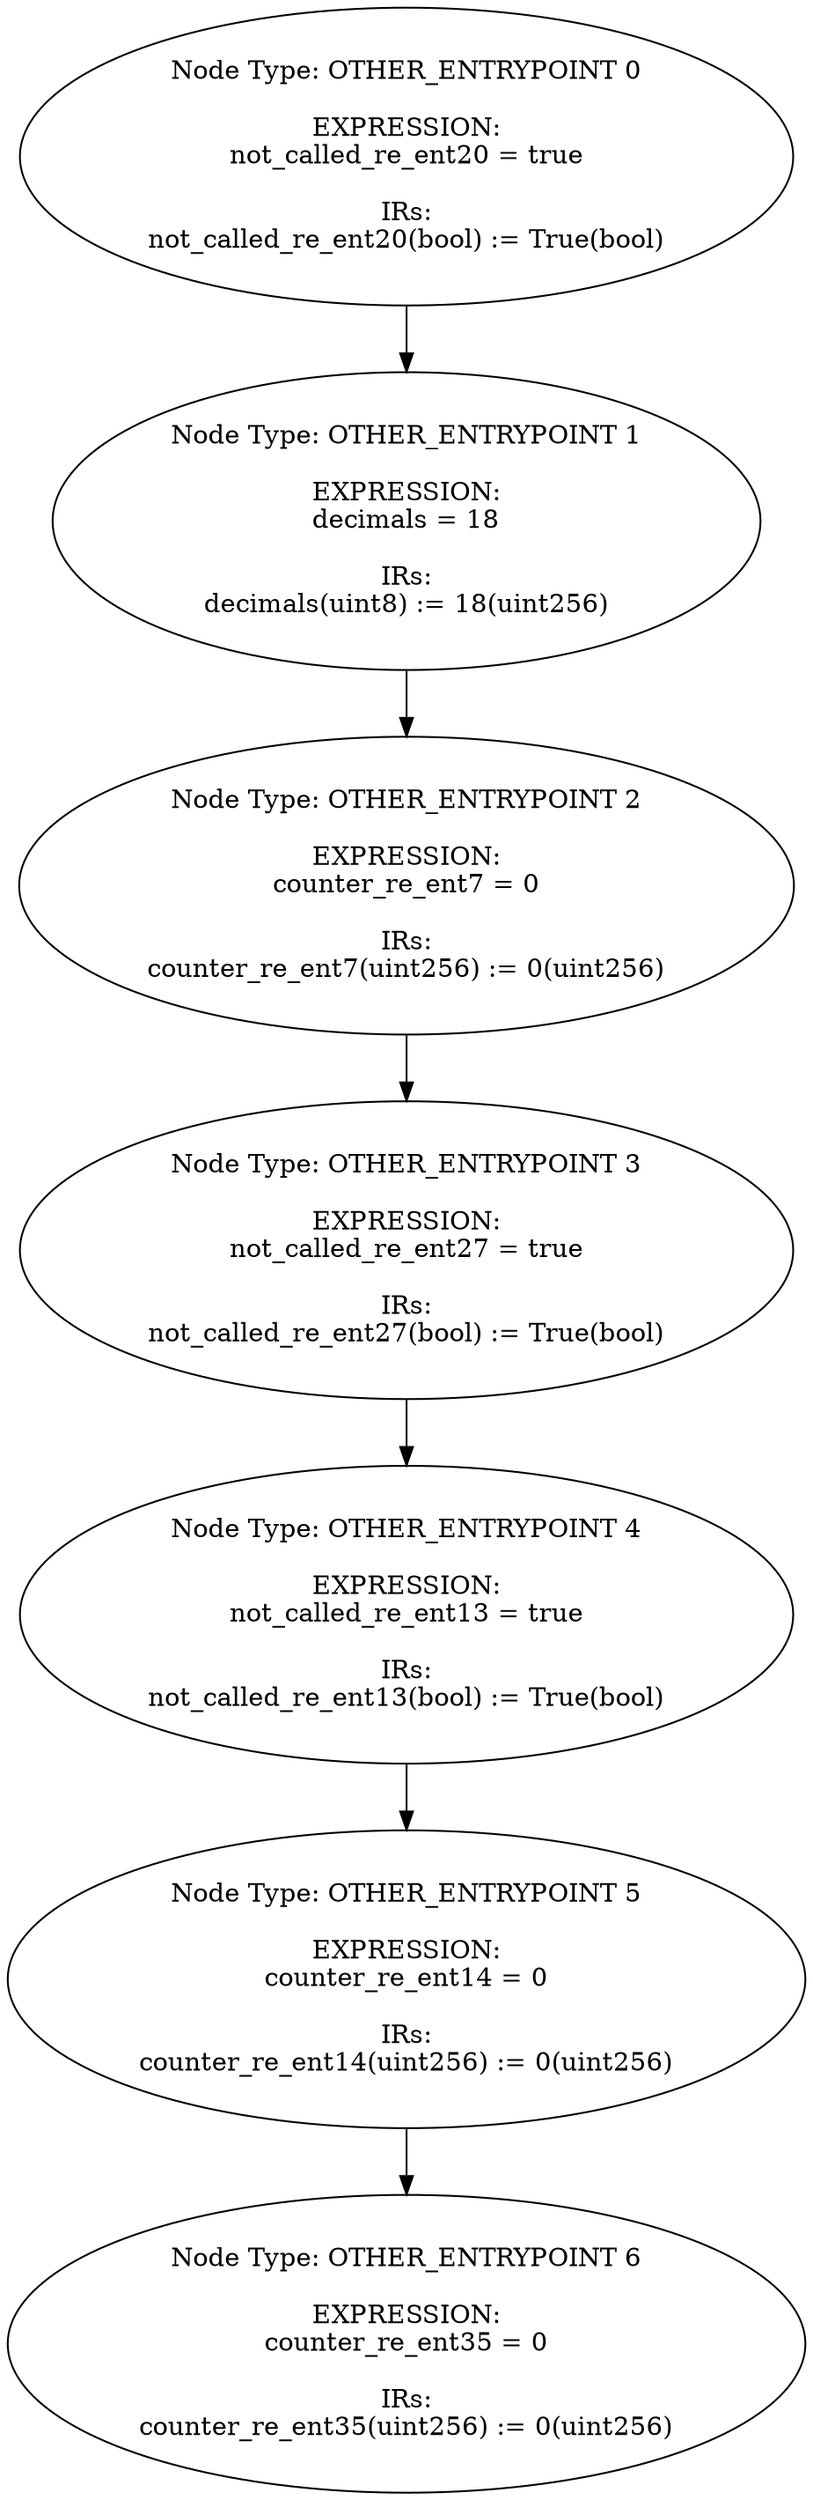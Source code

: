 digraph{
0[label="Node Type: OTHER_ENTRYPOINT 0

EXPRESSION:
not_called_re_ent20 = true

IRs:
not_called_re_ent20(bool) := True(bool)"];
0->1;
1[label="Node Type: OTHER_ENTRYPOINT 1

EXPRESSION:
decimals = 18

IRs:
decimals(uint8) := 18(uint256)"];
1->2;
2[label="Node Type: OTHER_ENTRYPOINT 2

EXPRESSION:
counter_re_ent7 = 0

IRs:
counter_re_ent7(uint256) := 0(uint256)"];
2->3;
3[label="Node Type: OTHER_ENTRYPOINT 3

EXPRESSION:
not_called_re_ent27 = true

IRs:
not_called_re_ent27(bool) := True(bool)"];
3->4;
4[label="Node Type: OTHER_ENTRYPOINT 4

EXPRESSION:
not_called_re_ent13 = true

IRs:
not_called_re_ent13(bool) := True(bool)"];
4->5;
5[label="Node Type: OTHER_ENTRYPOINT 5

EXPRESSION:
counter_re_ent14 = 0

IRs:
counter_re_ent14(uint256) := 0(uint256)"];
5->6;
6[label="Node Type: OTHER_ENTRYPOINT 6

EXPRESSION:
counter_re_ent35 = 0

IRs:
counter_re_ent35(uint256) := 0(uint256)"];
}
